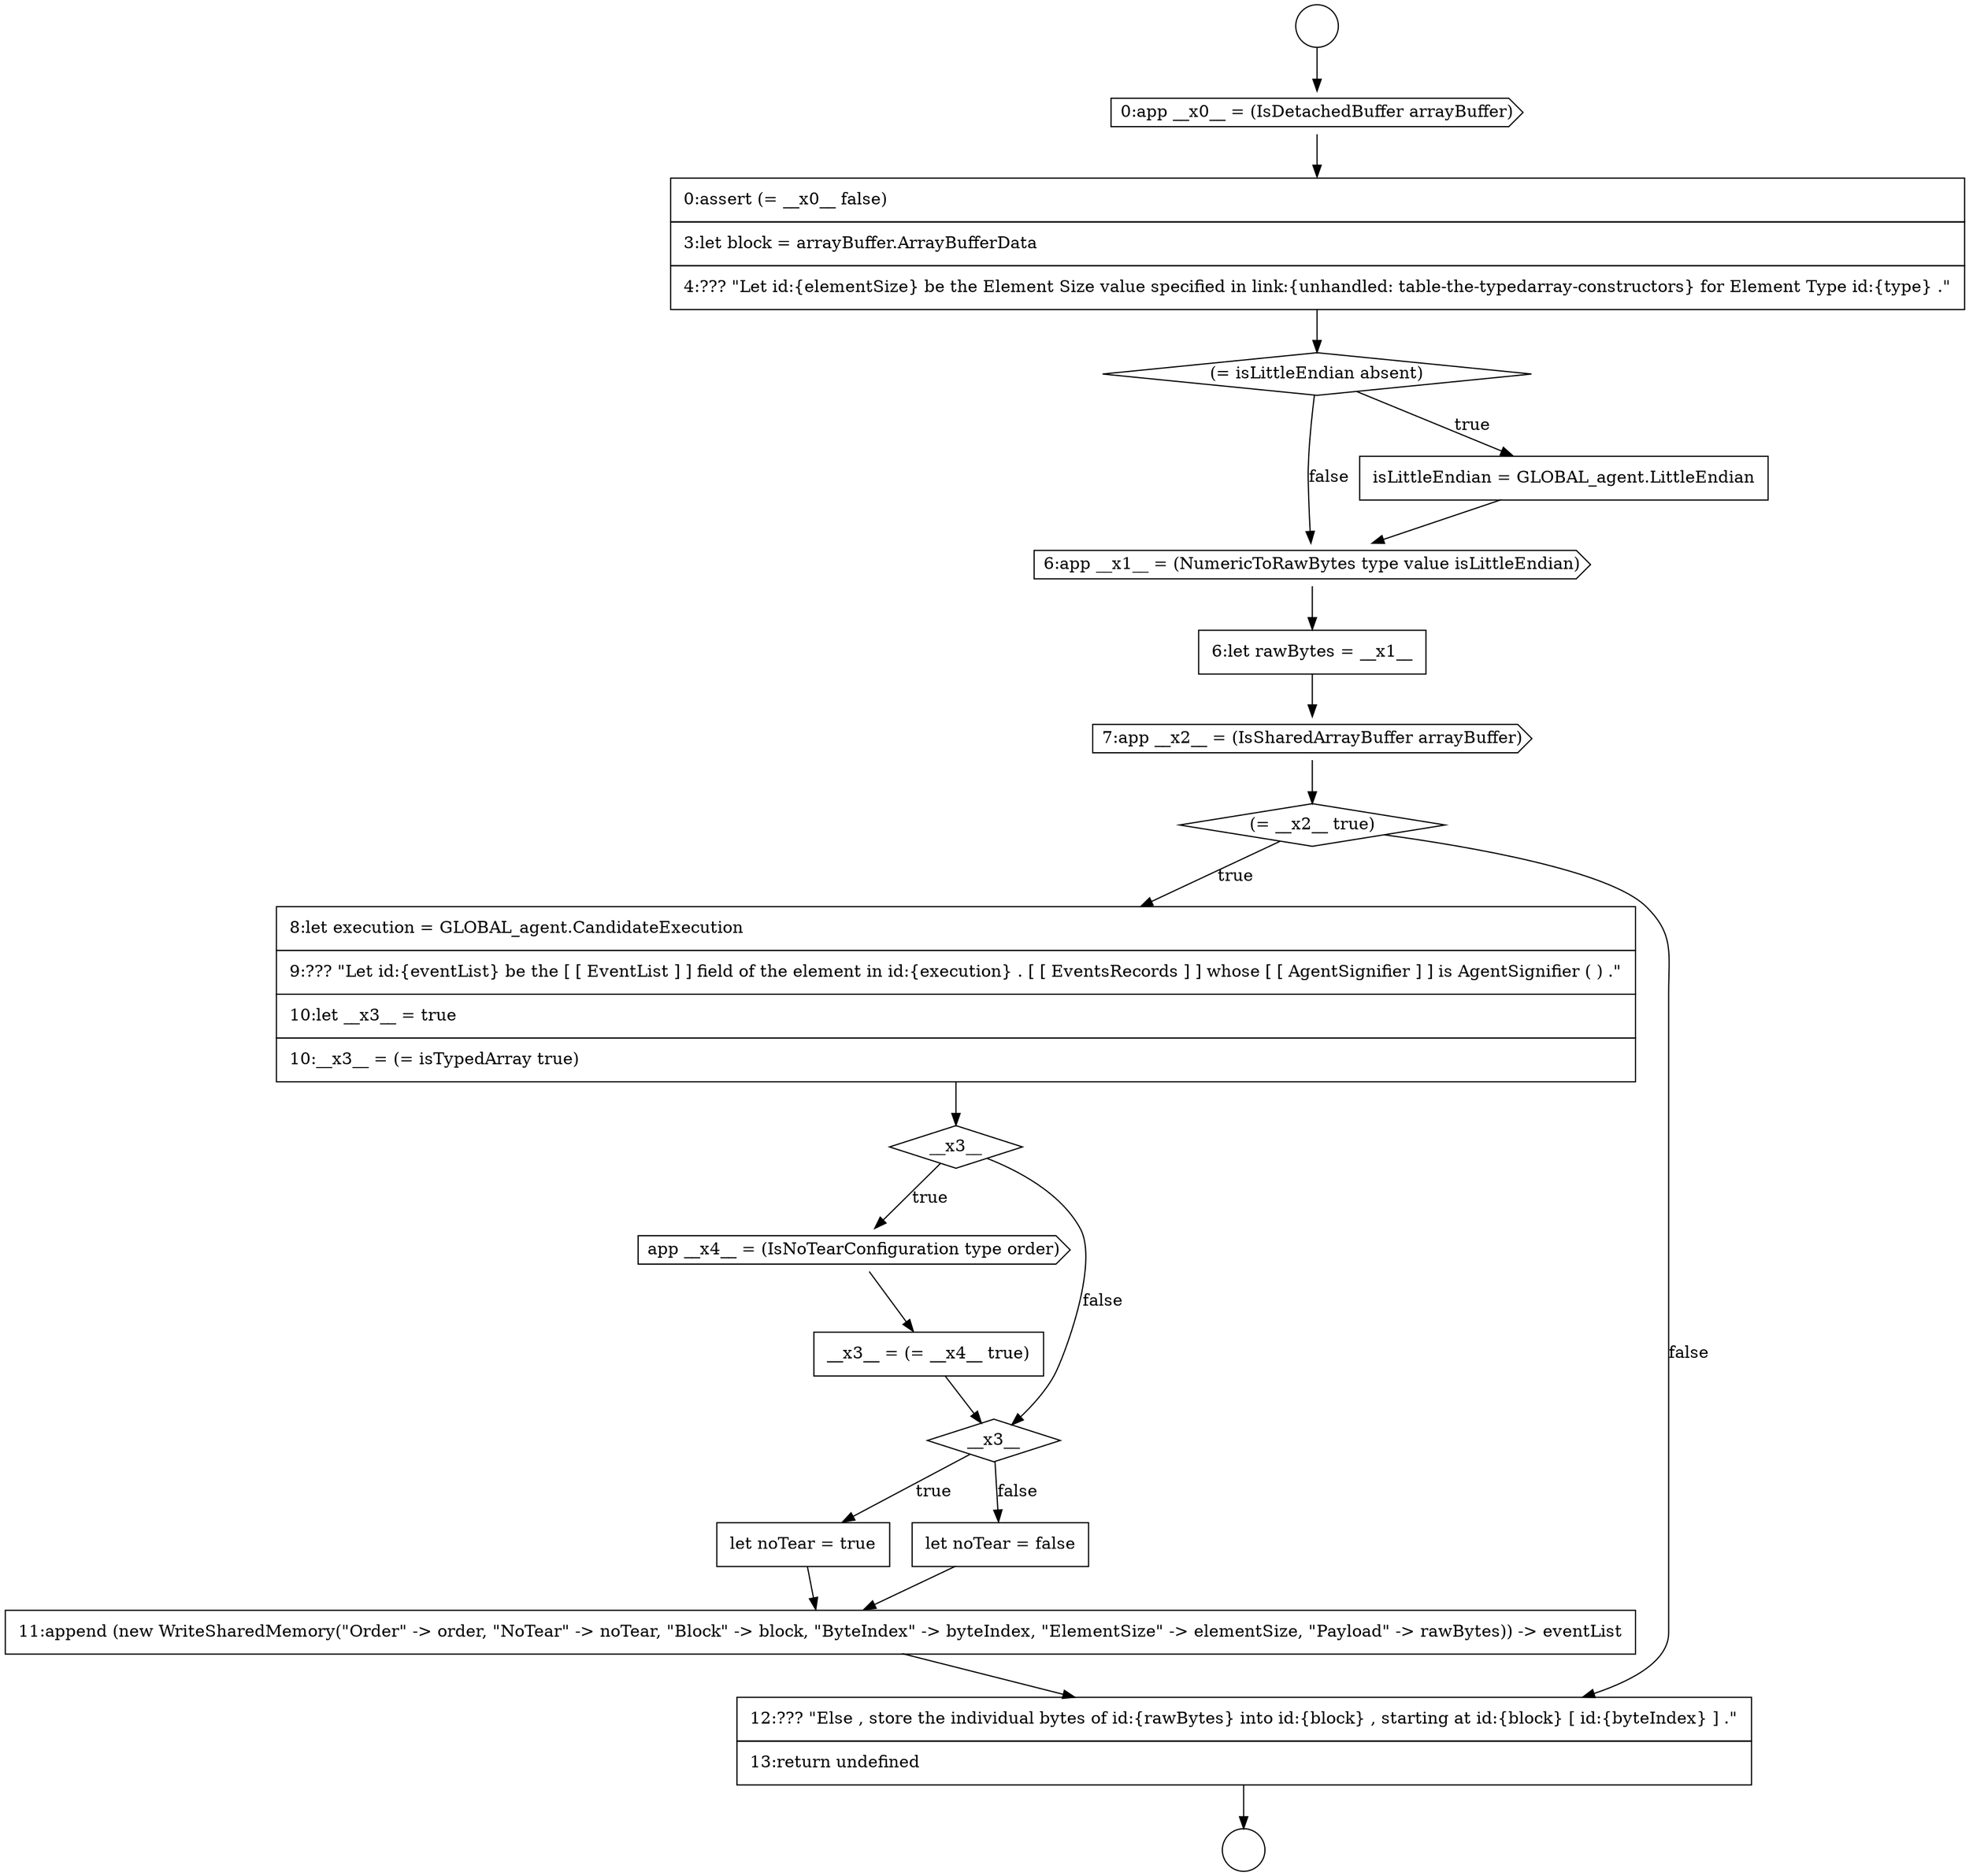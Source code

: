 digraph {
  node17847 [shape=circle label=" " color="black" fillcolor="white" style=filled]
  node17856 [shape=diamond, label=<<font color="black">(= __x2__ true)</font>> color="black" fillcolor="white" style=filled]
  node17857 [shape=none, margin=0, label=<<font color="black">
    <table border="0" cellborder="1" cellspacing="0" cellpadding="10">
      <tr><td align="left">8:let execution = GLOBAL_agent.CandidateExecution</td></tr>
      <tr><td align="left">9:??? &quot;Let id:{eventList} be the [ [ EventList ] ] field of the element in id:{execution} . [ [ EventsRecords ] ] whose [ [ AgentSignifier ] ] is AgentSignifier ( ) .&quot;</td></tr>
      <tr><td align="left">10:let __x3__ = true</td></tr>
      <tr><td align="left">10:__x3__ = (= isTypedArray true)</td></tr>
    </table>
  </font>> color="black" fillcolor="white" style=filled]
  node17862 [shape=none, margin=0, label=<<font color="black">
    <table border="0" cellborder="1" cellspacing="0" cellpadding="10">
      <tr><td align="left">let noTear = true</td></tr>
    </table>
  </font>> color="black" fillcolor="white" style=filled]
  node17859 [shape=cds, label=<<font color="black">app __x4__ = (IsNoTearConfiguration type order)</font>> color="black" fillcolor="white" style=filled]
  node17858 [shape=diamond, label=<<font color="black">__x3__</font>> color="black" fillcolor="white" style=filled]
  node17863 [shape=none, margin=0, label=<<font color="black">
    <table border="0" cellborder="1" cellspacing="0" cellpadding="10">
      <tr><td align="left">let noTear = false</td></tr>
    </table>
  </font>> color="black" fillcolor="white" style=filled]
  node17854 [shape=none, margin=0, label=<<font color="black">
    <table border="0" cellborder="1" cellspacing="0" cellpadding="10">
      <tr><td align="left">6:let rawBytes = __x1__</td></tr>
    </table>
  </font>> color="black" fillcolor="white" style=filled]
  node17850 [shape=none, margin=0, label=<<font color="black">
    <table border="0" cellborder="1" cellspacing="0" cellpadding="10">
      <tr><td align="left">0:assert (= __x0__ false)</td></tr>
      <tr><td align="left">3:let block = arrayBuffer.ArrayBufferData</td></tr>
      <tr><td align="left">4:??? &quot;Let id:{elementSize} be the Element Size value specified in link:{unhandled: table-the-typedarray-constructors} for Element Type id:{type} .&quot;</td></tr>
    </table>
  </font>> color="black" fillcolor="white" style=filled]
  node17864 [shape=none, margin=0, label=<<font color="black">
    <table border="0" cellborder="1" cellspacing="0" cellpadding="10">
      <tr><td align="left">11:append (new WriteSharedMemory(&quot;Order&quot; -&gt; order, &quot;NoTear&quot; -&gt; noTear, &quot;Block&quot; -&gt; block, &quot;ByteIndex&quot; -&gt; byteIndex, &quot;ElementSize&quot; -&gt; elementSize, &quot;Payload&quot; -&gt; rawBytes)) -&gt; eventList</td></tr>
    </table>
  </font>> color="black" fillcolor="white" style=filled]
  node17853 [shape=cds, label=<<font color="black">6:app __x1__ = (NumericToRawBytes type value isLittleEndian)</font>> color="black" fillcolor="white" style=filled]
  node17849 [shape=cds, label=<<font color="black">0:app __x0__ = (IsDetachedBuffer arrayBuffer)</font>> color="black" fillcolor="white" style=filled]
  node17861 [shape=diamond, label=<<font color="black">__x3__</font>> color="black" fillcolor="white" style=filled]
  node17852 [shape=none, margin=0, label=<<font color="black">
    <table border="0" cellborder="1" cellspacing="0" cellpadding="10">
      <tr><td align="left">isLittleEndian = GLOBAL_agent.LittleEndian</td></tr>
    </table>
  </font>> color="black" fillcolor="white" style=filled]
  node17855 [shape=cds, label=<<font color="black">7:app __x2__ = (IsSharedArrayBuffer arrayBuffer)</font>> color="black" fillcolor="white" style=filled]
  node17848 [shape=circle label=" " color="black" fillcolor="white" style=filled]
  node17851 [shape=diamond, label=<<font color="black">(= isLittleEndian absent)</font>> color="black" fillcolor="white" style=filled]
  node17865 [shape=none, margin=0, label=<<font color="black">
    <table border="0" cellborder="1" cellspacing="0" cellpadding="10">
      <tr><td align="left">12:??? &quot;Else , store the individual bytes of id:{rawBytes} into id:{block} , starting at id:{block} [ id:{byteIndex} ] .&quot;</td></tr>
      <tr><td align="left">13:return undefined</td></tr>
    </table>
  </font>> color="black" fillcolor="white" style=filled]
  node17860 [shape=none, margin=0, label=<<font color="black">
    <table border="0" cellborder="1" cellspacing="0" cellpadding="10">
      <tr><td align="left">__x3__ = (= __x4__ true)</td></tr>
    </table>
  </font>> color="black" fillcolor="white" style=filled]
  node17852 -> node17853 [ color="black"]
  node17857 -> node17858 [ color="black"]
  node17851 -> node17852 [label=<<font color="black">true</font>> color="black"]
  node17851 -> node17853 [label=<<font color="black">false</font>> color="black"]
  node17847 -> node17849 [ color="black"]
  node17862 -> node17864 [ color="black"]
  node17854 -> node17855 [ color="black"]
  node17863 -> node17864 [ color="black"]
  node17856 -> node17857 [label=<<font color="black">true</font>> color="black"]
  node17856 -> node17865 [label=<<font color="black">false</font>> color="black"]
  node17850 -> node17851 [ color="black"]
  node17859 -> node17860 [ color="black"]
  node17864 -> node17865 [ color="black"]
  node17849 -> node17850 [ color="black"]
  node17858 -> node17859 [label=<<font color="black">true</font>> color="black"]
  node17858 -> node17861 [label=<<font color="black">false</font>> color="black"]
  node17865 -> node17848 [ color="black"]
  node17860 -> node17861 [ color="black"]
  node17855 -> node17856 [ color="black"]
  node17853 -> node17854 [ color="black"]
  node17861 -> node17862 [label=<<font color="black">true</font>> color="black"]
  node17861 -> node17863 [label=<<font color="black">false</font>> color="black"]
}
